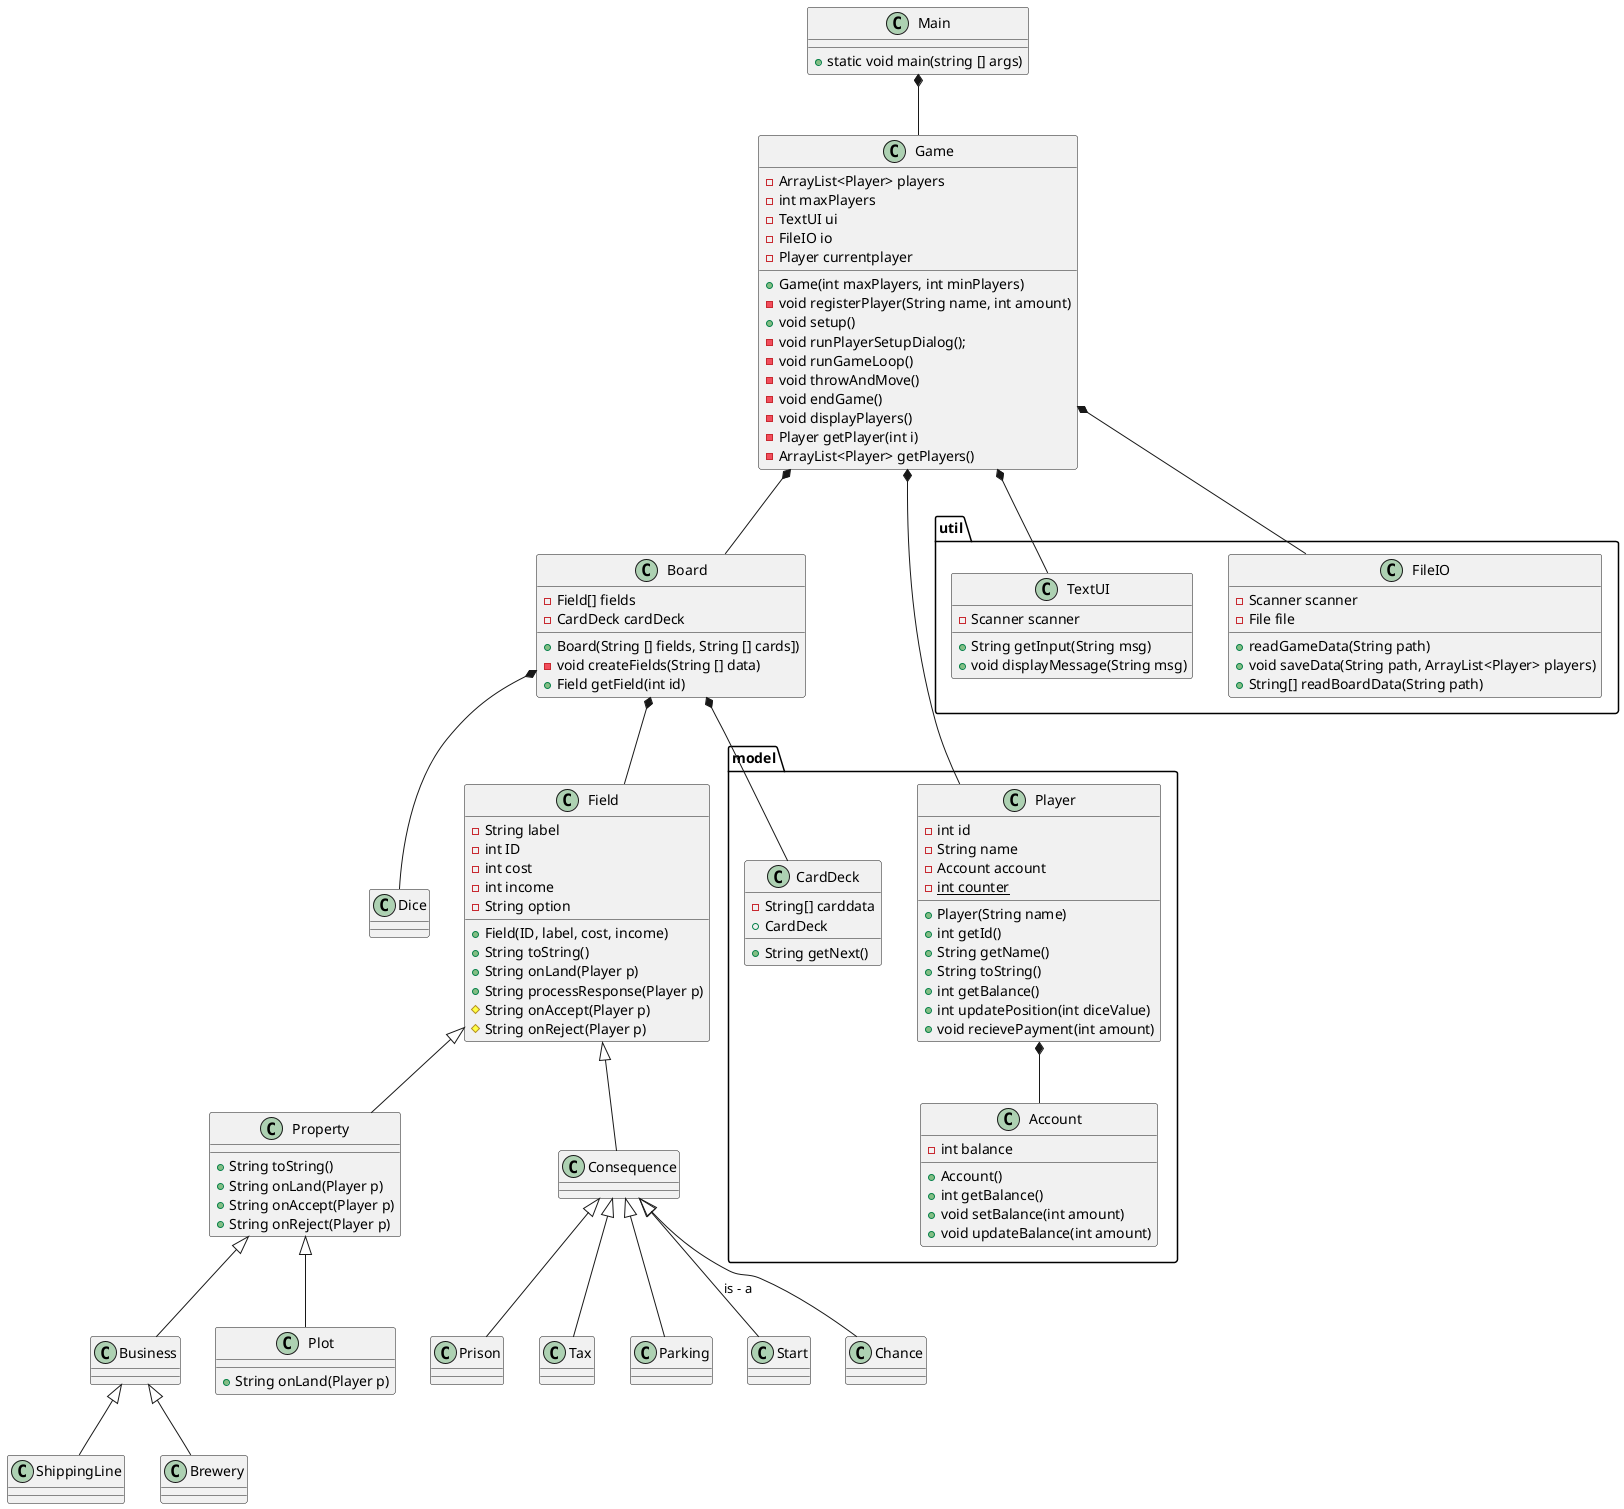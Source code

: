 @startuml
'https://plantuml.com/class-diagram

class Main
class Game

package "util"{
class TextUI
class FileIO
}
package "model"{
class Player
class Account
class CardDeck
}
class Dice
class Board
class Field
class Property {
    + String toString()
    + String onLand(Player p)
    + String onAccept(Player p)
    + String onReject(Player p)
}
class Consequence
class Business
class Plot {
    + String onLand(Player p)
}
class Prison
class Tax
class Parking
class Start
class Chance
class ShippingLine
class Brewery



Main *-- Game
Game *-- TextUI
Game *-- FileIO
Game *-- Player
Player *-- Account
Game *--Board
Board *-- Dice
Board *-- Field
Board *-- CardDeck
Field <|-- Property
Field <|-- Consequence
Property <|-- Business
Property <|-- Plot
Business <|-- ShippingLine
Business <|-- Brewery
Consequence <|-- Prison
Consequence <|-- Tax
Consequence <|-- Parking
Consequence <|-- Start : is - a
Consequence <|-- Chance


Main : + static void main(string [] args)


Player : -int id
Player  : -String name
Player  : -Account account
Player  : -{static} int counter
Player  : +Player(String name)
Player  : +int getId()
Player  : +String getName()
Player  : +String toString()
Player  : +int getBalance()
Player  : +int updatePosition(int diceValue)
Player  : +void recievePayment(int amount)


Account : - int balance
Account : + Account()
Account : + int getBalance()
Account : + void setBalance(int amount)
Account : + void updateBalance(int amount)

Game : - ArrayList<Player> players
Game : - int maxPlayers
Game : - TextUI ui
Game : - FileIO io
Game : - Player currentplayer
Game : + Game(int maxPlayers, int minPlayers)
Game : - void registerPlayer(String name, int amount)
Game : + void setup()
Game : - void runPlayerSetupDialog();
Game : - void runGameLoop()
Game : - void throwAndMove()
Game : - void endGame()
Game : - void displayPlayers()
Game : - Player getPlayer(int i)
Game : - ArrayList<Player> getPlayers()

TextUI : + String getInput(String msg)
TextUI : - Scanner scanner
TextUI : + void displayMessage(String msg)

FileIO : - Scanner scanner
FileIO : - File file
FileIO : + readGameData(String path)
FileIO : + void saveData(String path, ArrayList<Player> players)
FileIO : + String[] readBoardData(String path)

Field : - String label
Field : - int ID
Field : - int cost
Field : - int income
Field : - String option
Field : + Field(ID, label, cost, income)
Field : + String toString()
Field : + String onLand(Player p)
Field : + String processResponse(Player p)
Field : # String onAccept(Player p)
Field : # String onReject(Player p)


Board : - Field[] fields
Board : - CardDeck cardDeck
Board : + Board(String [] fields, String [] cards])
Board : - void createFields(String [] data)
Board : + Field getField(int id)

CardDeck : - String[] carddata
CardDeck : + CardDeck
CardDeck : + String getNext()

@enduml